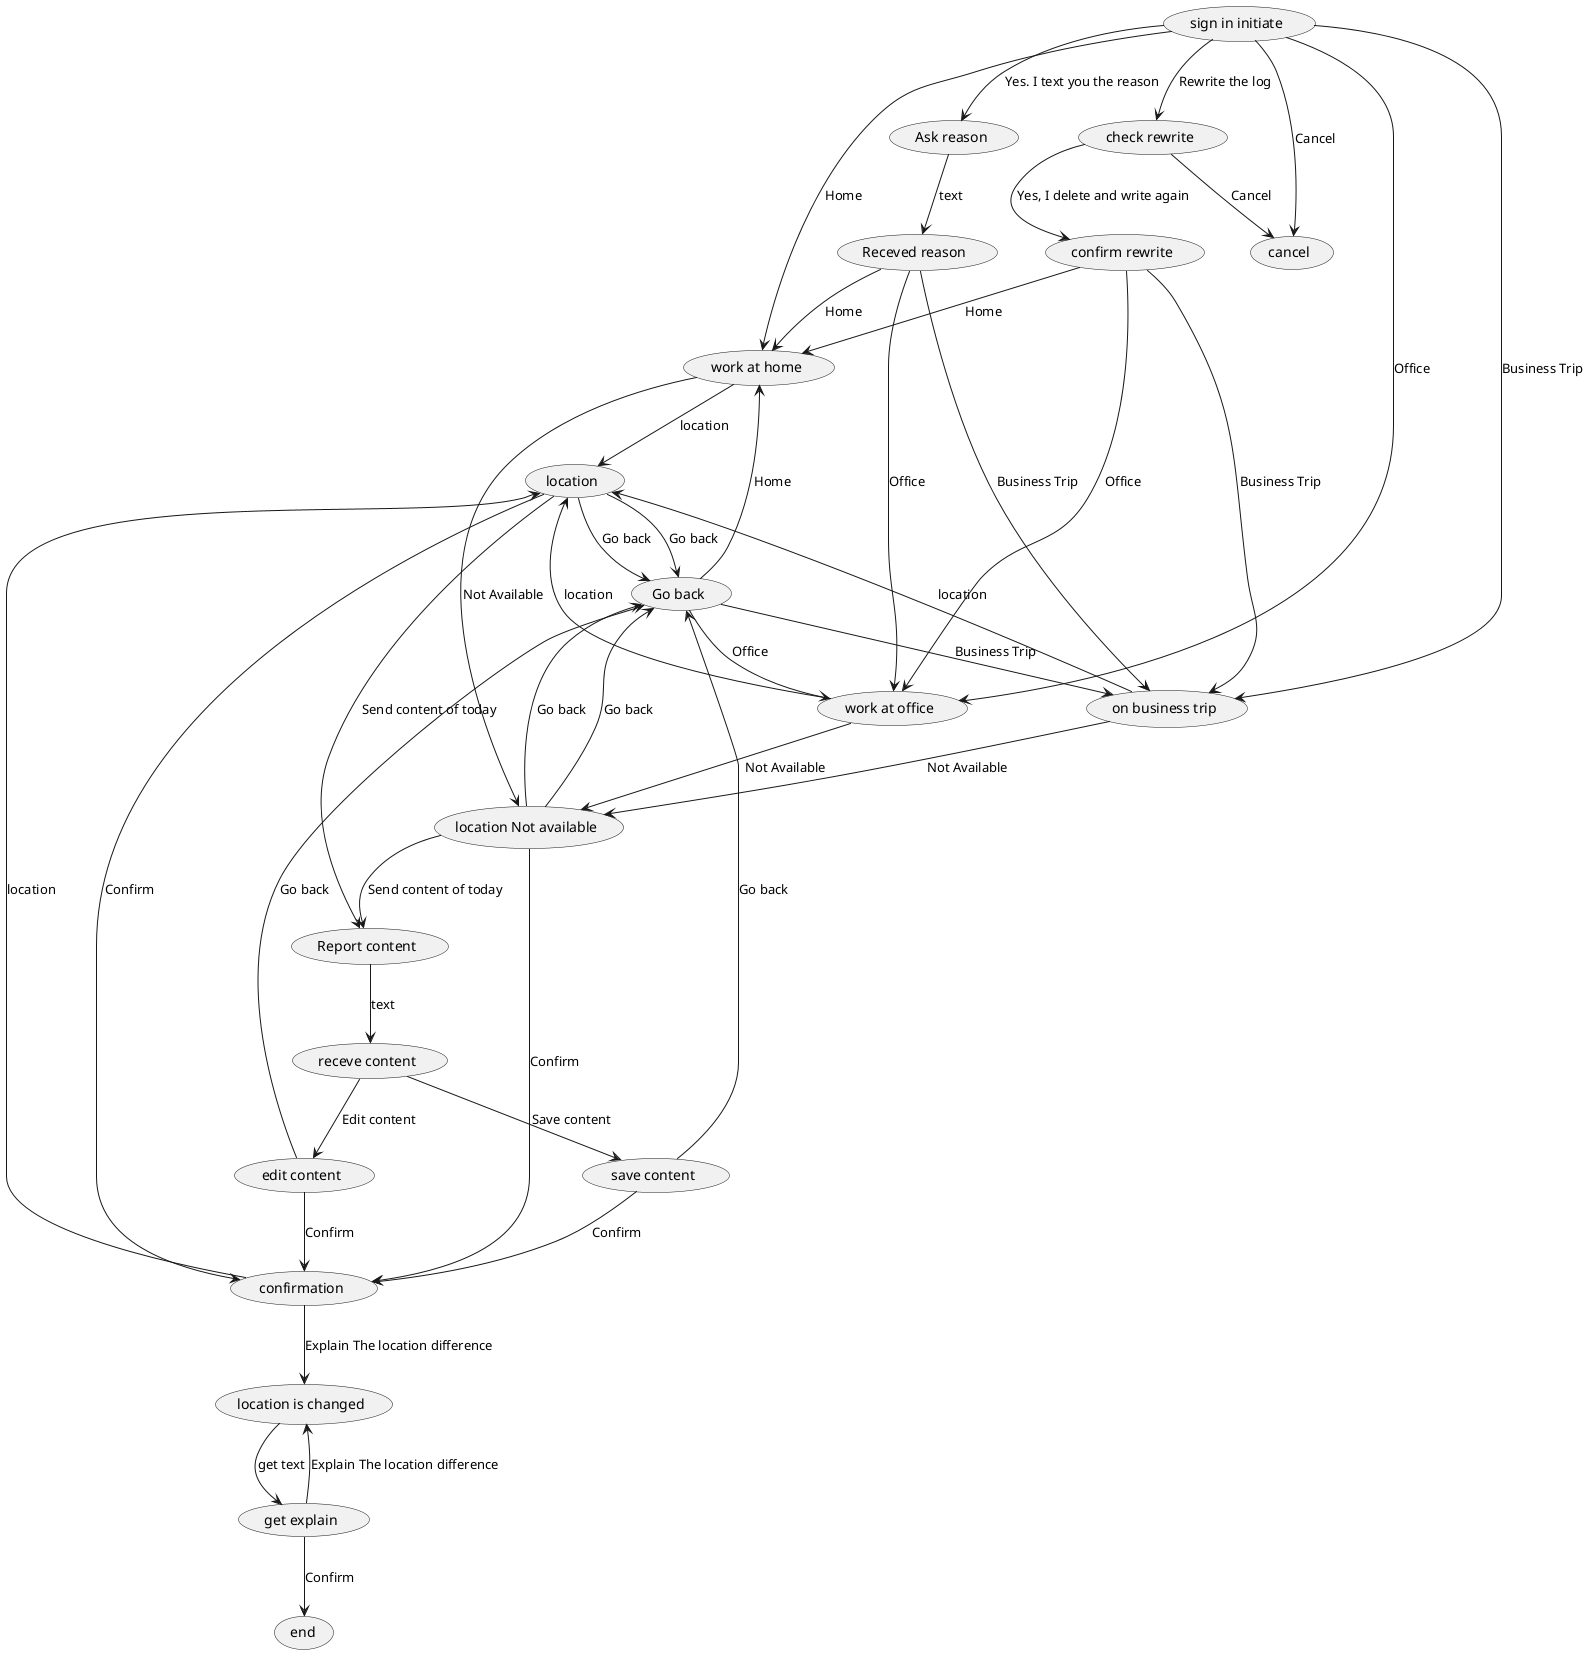 @startuml
'default
top to bottom direction
(sign in initiate) --> (work at home): Home
(sign in initiate) --> (work at office): Office
(sign in initiate) --> (on business trip): Business Trip
(sign in initiate) --> (check rewrite): Rewrite the log
(sign in initiate) --> (cancel): Cancel
(sign in initiate) --> (Ask reason): Yes. I text you the reason
(work at home) --> (location): location
(work at home) --> (location Not available): Not Available
(location) --> (confirmation): Confirm
(location) --> (Go back): Go back
(location) --> (Report content): Send content of today
(location) --> (Go back): Go back
(confirmation) --> (location is changed): Explain The location difference
(confirmation) --> (location): location
(location is changed) --> (get explain): get text
(get explain) --> (end): Confirm
(get explain) --> (location is changed): Explain The location difference
(Go back) --> (work at home): Home
(Go back) --> (work at office): Office
(Go back) --> (on business trip): Business Trip
(work at office) --> (location): location
(work at office) --> (location Not available): Not Available
(location Not available) --> (confirmation): Confirm
(location Not available) --> (Go back): Go back
(location Not available) --> (Report content): Send content of today
(location Not available) --> (Go back): Go back
(Report content) --> (receve content): text
(receve content) --> (save content): Save content
(receve content) --> (edit content): Edit content
(save content) --> (confirmation): Confirm
(save content) --> (Go back): Go back
(edit content) --> (confirmation): Confirm
(edit content) --> (Go back): Go back
(on business trip) --> (location): location
(on business trip) --> (location Not available): Not Available
(check rewrite) --> (confirm rewrite): Yes, I delete and write again
(check rewrite) --> (cancel): Cancel
(confirm rewrite) --> (work at home): Home
(confirm rewrite) --> (work at office): Office
(confirm rewrite) --> (on business trip): Business Trip
(Ask reason) --> (Receved reason): text
(Receved reason) --> (work at home): Home
(Receved reason) --> (work at office): Office
(Receved reason) --> (on business trip): Business Trip
@enduml